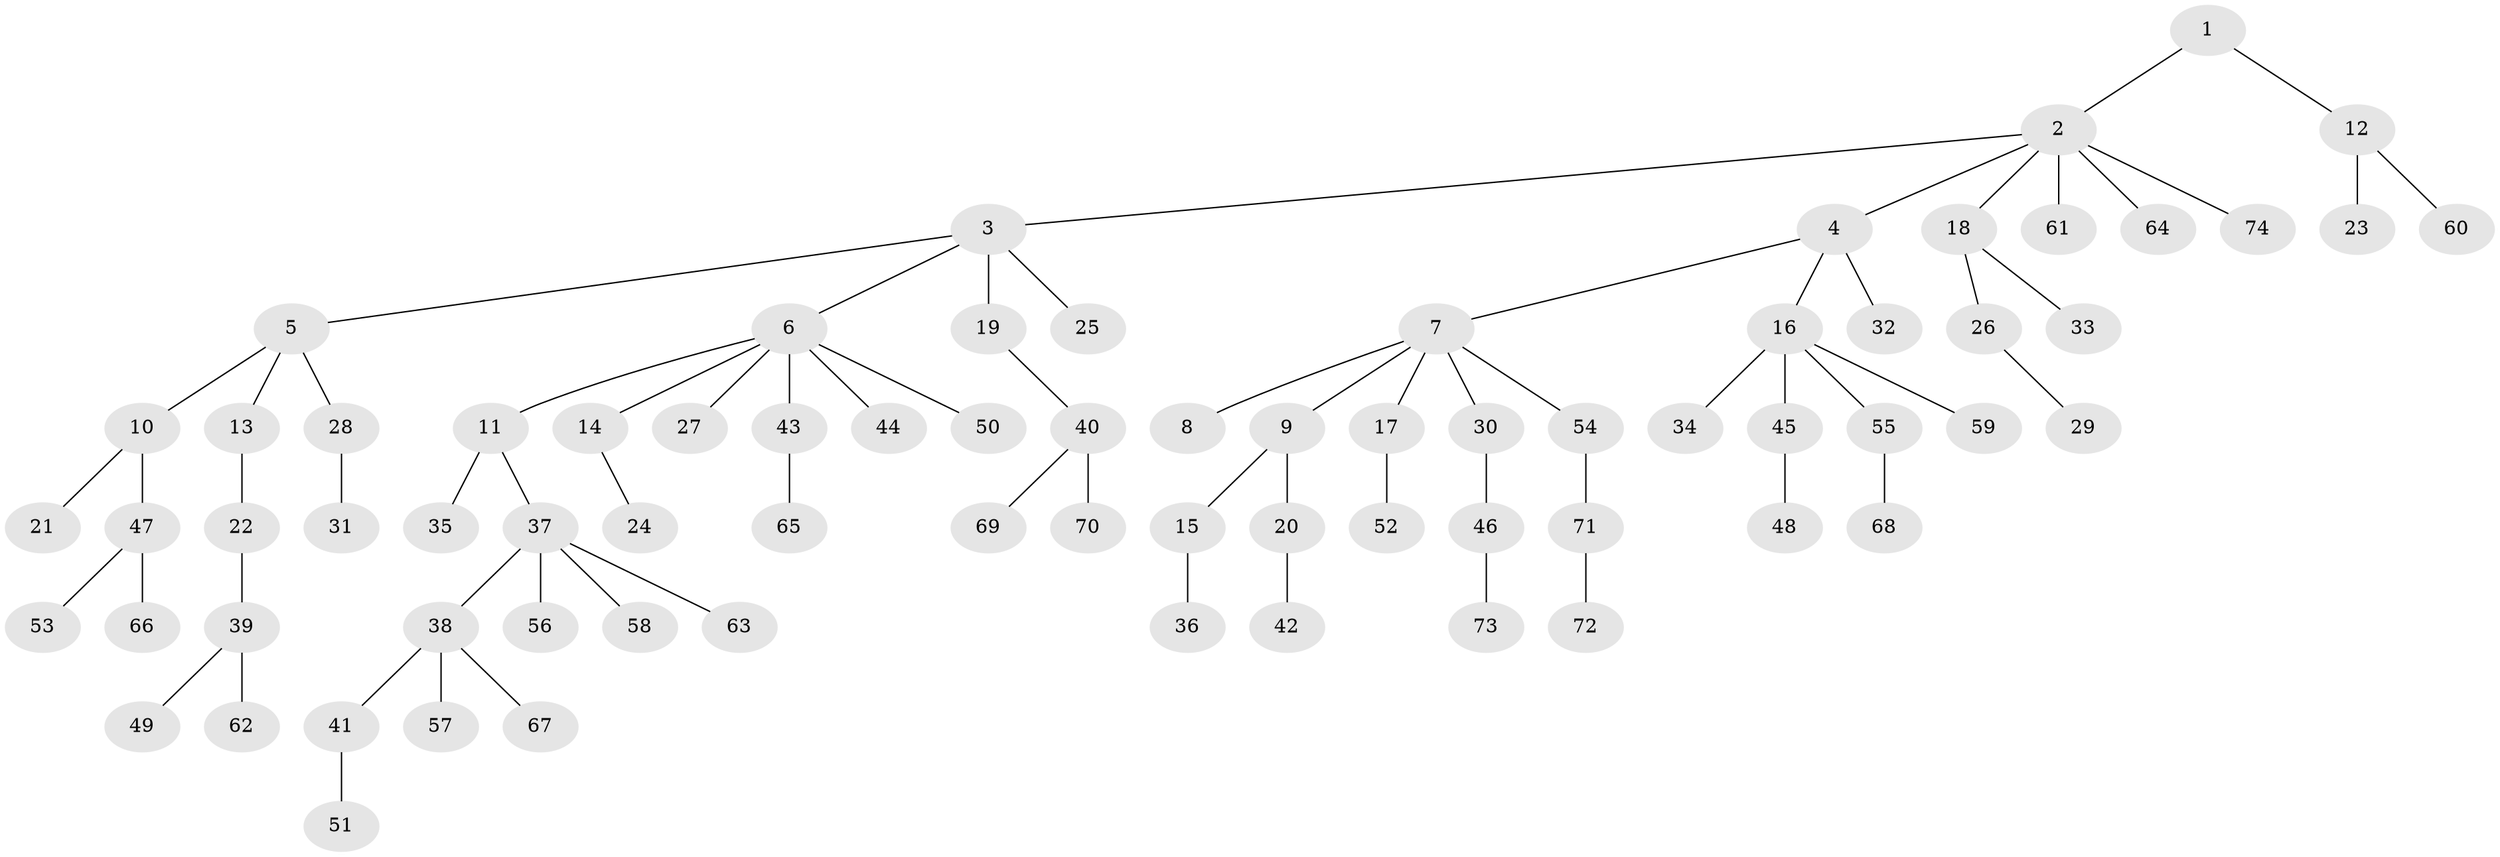 // Generated by graph-tools (version 1.1) at 2025/36/03/09/25 02:36:37]
// undirected, 74 vertices, 73 edges
graph export_dot {
graph [start="1"]
  node [color=gray90,style=filled];
  1;
  2;
  3;
  4;
  5;
  6;
  7;
  8;
  9;
  10;
  11;
  12;
  13;
  14;
  15;
  16;
  17;
  18;
  19;
  20;
  21;
  22;
  23;
  24;
  25;
  26;
  27;
  28;
  29;
  30;
  31;
  32;
  33;
  34;
  35;
  36;
  37;
  38;
  39;
  40;
  41;
  42;
  43;
  44;
  45;
  46;
  47;
  48;
  49;
  50;
  51;
  52;
  53;
  54;
  55;
  56;
  57;
  58;
  59;
  60;
  61;
  62;
  63;
  64;
  65;
  66;
  67;
  68;
  69;
  70;
  71;
  72;
  73;
  74;
  1 -- 2;
  1 -- 12;
  2 -- 3;
  2 -- 4;
  2 -- 18;
  2 -- 61;
  2 -- 64;
  2 -- 74;
  3 -- 5;
  3 -- 6;
  3 -- 19;
  3 -- 25;
  4 -- 7;
  4 -- 16;
  4 -- 32;
  5 -- 10;
  5 -- 13;
  5 -- 28;
  6 -- 11;
  6 -- 14;
  6 -- 27;
  6 -- 43;
  6 -- 44;
  6 -- 50;
  7 -- 8;
  7 -- 9;
  7 -- 17;
  7 -- 30;
  7 -- 54;
  9 -- 15;
  9 -- 20;
  10 -- 21;
  10 -- 47;
  11 -- 35;
  11 -- 37;
  12 -- 23;
  12 -- 60;
  13 -- 22;
  14 -- 24;
  15 -- 36;
  16 -- 34;
  16 -- 45;
  16 -- 55;
  16 -- 59;
  17 -- 52;
  18 -- 26;
  18 -- 33;
  19 -- 40;
  20 -- 42;
  22 -- 39;
  26 -- 29;
  28 -- 31;
  30 -- 46;
  37 -- 38;
  37 -- 56;
  37 -- 58;
  37 -- 63;
  38 -- 41;
  38 -- 57;
  38 -- 67;
  39 -- 49;
  39 -- 62;
  40 -- 69;
  40 -- 70;
  41 -- 51;
  43 -- 65;
  45 -- 48;
  46 -- 73;
  47 -- 53;
  47 -- 66;
  54 -- 71;
  55 -- 68;
  71 -- 72;
}

